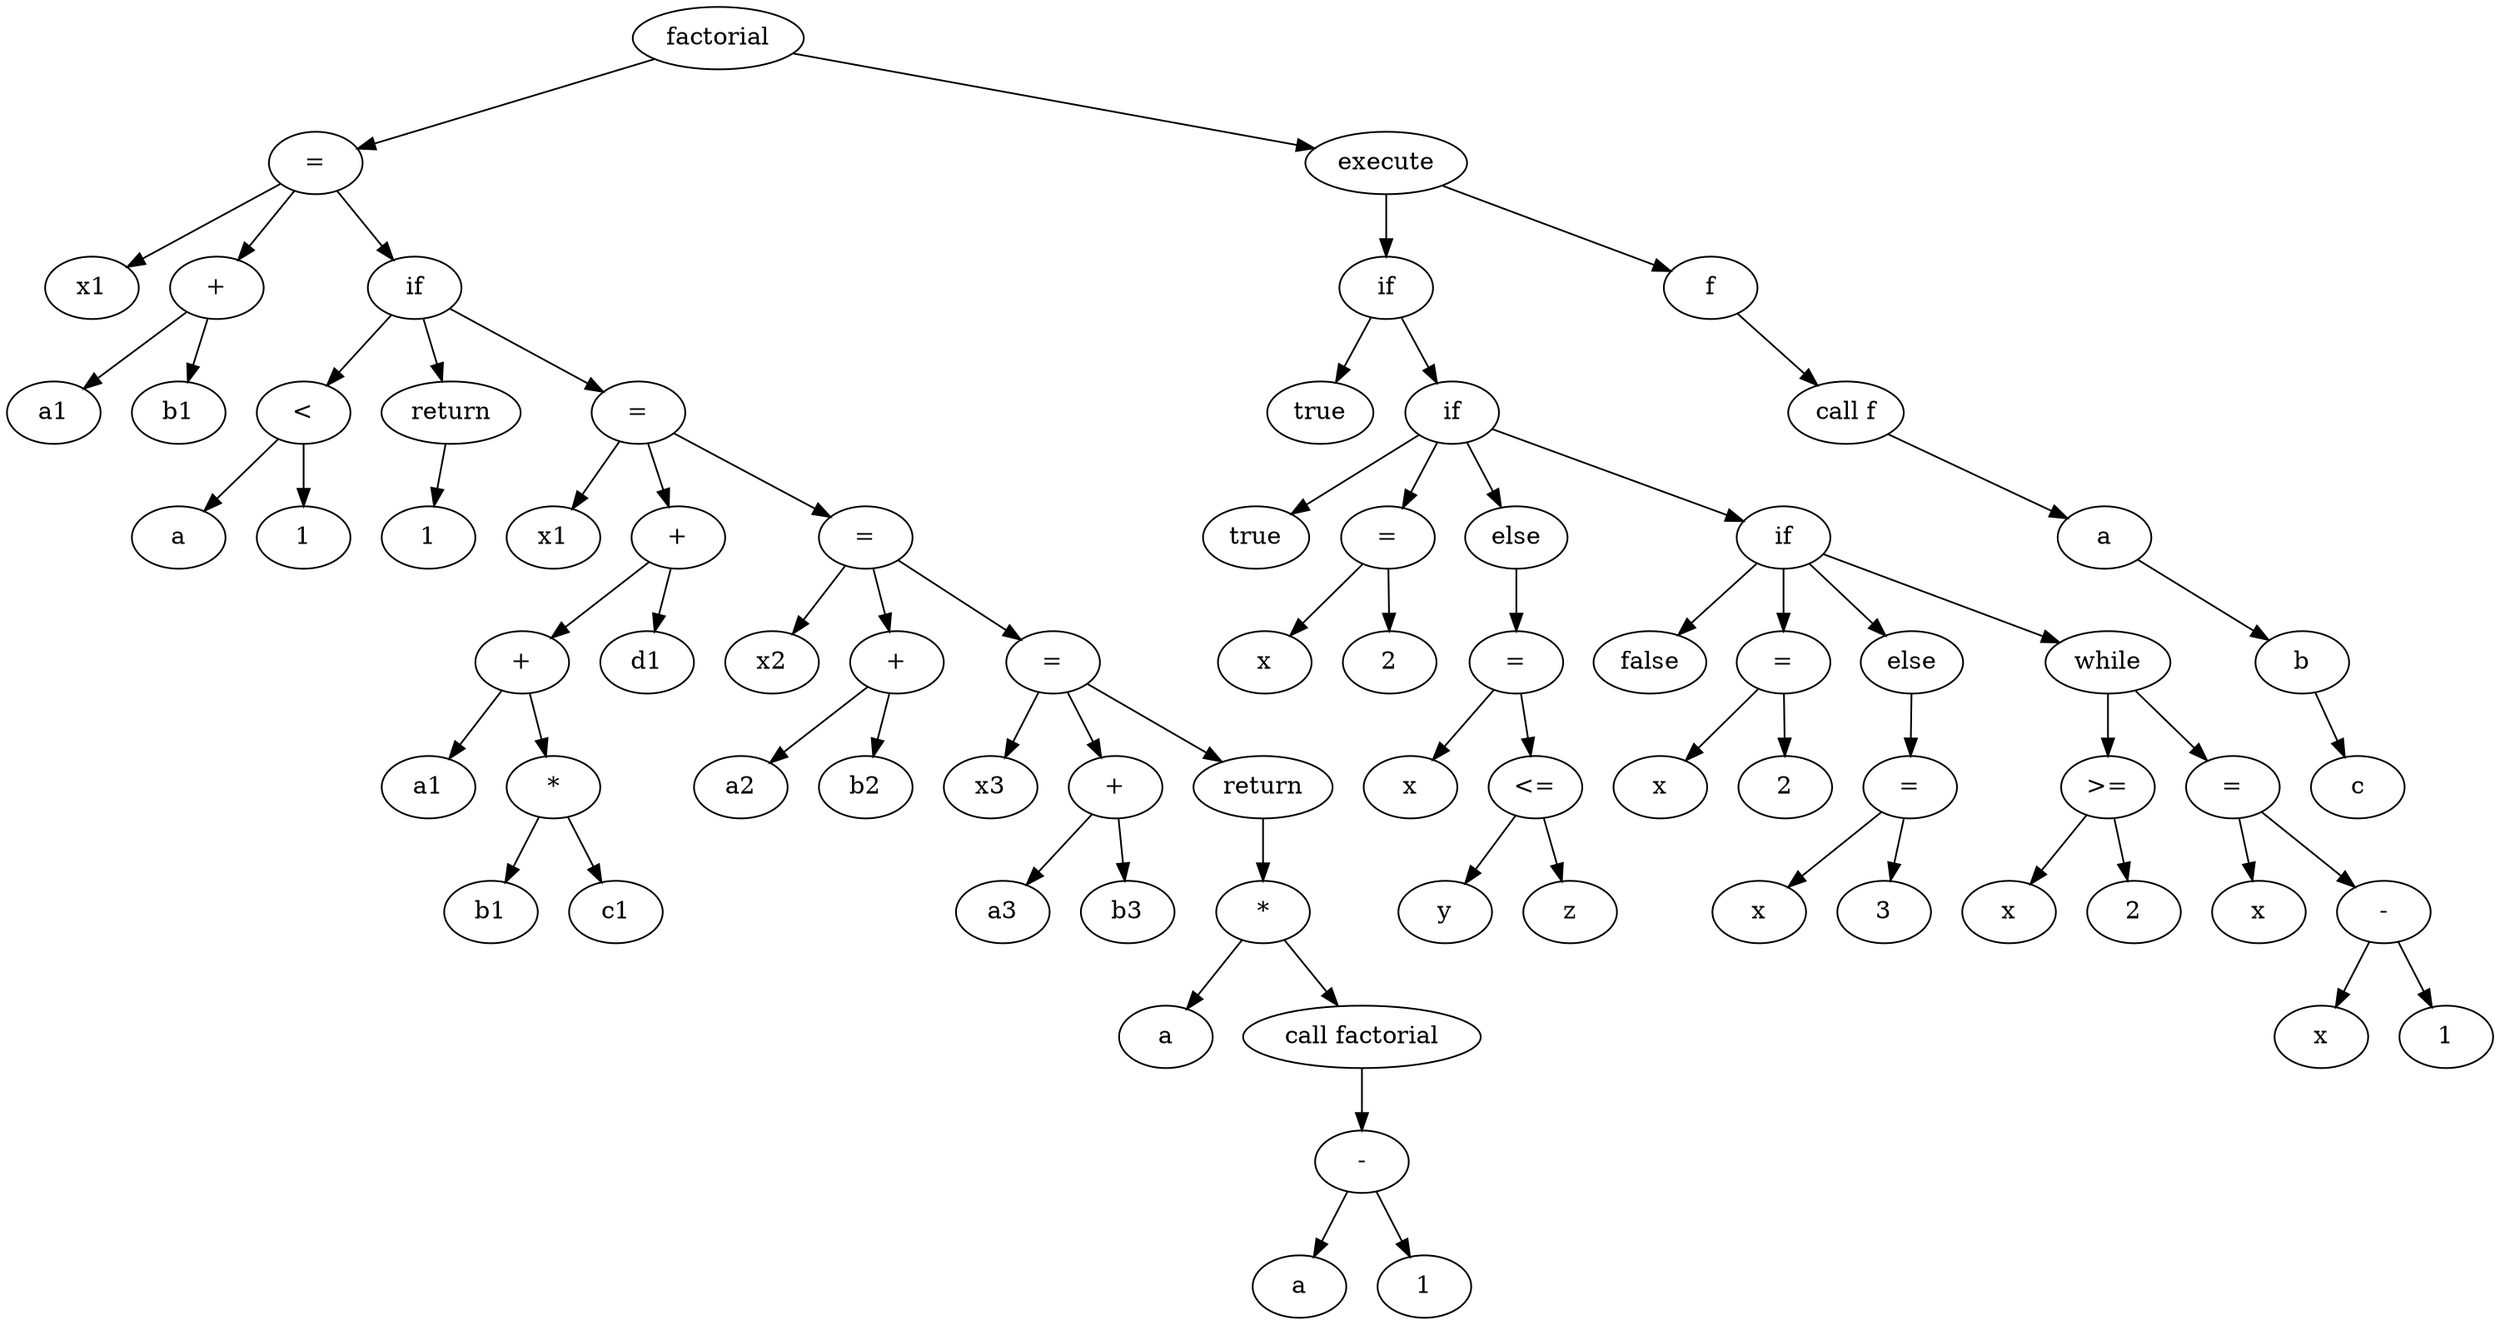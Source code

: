 # Executado assim: ./output2dot.sh 
# https://graphviz.org/doc/info/lang.html
digraph {
  x55d0f6bd1410 [label="factorial"];
  x55d0f6bd1410 -> x55d0f6bd1730
  x55d0f6bd1410 -> x55d0f6bd2490
  x55d0f6bd1730 [label="="];
  x55d0f6bd1730 -> x55d0f6bd15f0
  x55d0f6bd1730 -> x55d0f6bd1670
  x55d0f6bd1730 -> x55d0f6bd1790
  x55d0f6bd15f0 [label="x1"];
  x55d0f6bd1670 [label="+"];
  x55d0f6bd1670 -> x55d0f6bd1650
  x55d0f6bd1670 -> x55d0f6bd16f0
  x55d0f6bd1650 [label="a1"];
  x55d0f6bd16f0 [label="b1"];
  x55d0f6bd1790 [label="if"];
  x55d0f6bd1790 -> x55d0f6bd1830
  x55d0f6bd1790 -> x55d0f6bd18f0
  x55d0f6bd1790 -> x55d0f6bd1cd0
  x55d0f6bd1830 [label="<"];
  x55d0f6bd1830 -> x55d0f6bd1810
  x55d0f6bd1830 -> x55d0f6bd18b0
  x55d0f6bd1810 [label="a"];
  x55d0f6bd18b0 [label="1"];
  x55d0f6bd18f0 [label="return"];
  x55d0f6bd18f0 -> x55d0f6bd1970
  x55d0f6bd1970 [label="1"];
  x55d0f6bd1cd0 [label="="];
  x55d0f6bd1cd0 -> x55d0f6bd1a10
  x55d0f6bd1cd0 -> x55d0f6bd1c10
  x55d0f6bd1cd0 -> x55d0f6bd1eb0
  x55d0f6bd1a10 [label="x1"];
  x55d0f6bd1c10 [label="+"];
  x55d0f6bd1c10 -> x55d0f6bd1a90
  x55d0f6bd1c10 -> x55d0f6bd1c90
  x55d0f6bd1a90 [label="+"];
  x55d0f6bd1a90 -> x55d0f6bd1a70
  x55d0f6bd1a90 -> x55d0f6bd1b30
  x55d0f6bd1a70 [label="a1"];
  x55d0f6bd1b30 [label="*"];
  x55d0f6bd1b30 -> x55d0f6bd1b10
  x55d0f6bd1b30 -> x55d0f6bd1bb0
  x55d0f6bd1b10 [label="b1"];
  x55d0f6bd1bb0 [label="c1"];
  x55d0f6bd1c90 [label="d1"];
  x55d0f6bd1eb0 [label="="];
  x55d0f6bd1eb0 -> x55d0f6bd1d70
  x55d0f6bd1eb0 -> x55d0f6bd1df0
  x55d0f6bd1eb0 -> x55d0f6bd2090
  x55d0f6bd1d70 [label="x2"];
  x55d0f6bd1df0 [label="+"];
  x55d0f6bd1df0 -> x55d0f6bd1dd0
  x55d0f6bd1df0 -> x55d0f6bd1e70
  x55d0f6bd1dd0 [label="a2"];
  x55d0f6bd1e70 [label="b2"];
  x55d0f6bd2090 [label="="];
  x55d0f6bd2090 -> x55d0f6bd1f50
  x55d0f6bd2090 -> x55d0f6bd1fd0
  x55d0f6bd2090 -> x55d0f6bd20f0
  x55d0f6bd1f50 [label="x3"];
  x55d0f6bd1fd0 [label="+"];
  x55d0f6bd1fd0 -> x55d0f6bd1fb0
  x55d0f6bd1fd0 -> x55d0f6bd2050
  x55d0f6bd1fb0 [label="a3"];
  x55d0f6bd2050 [label="b3"];
  x55d0f6bd20f0 [label="return"];
  x55d0f6bd20f0 -> x55d0f6bd2190
  x55d0f6bd2190 [label="*"];
  x55d0f6bd2190 -> x55d0f6bd2170
  x55d0f6bd2190 -> x55d0f6bd2210
  x55d0f6bd2170 [label="a"];
  x55d0f6bd2210 [label="call factorial"];
  x55d0f6bd2210 -> x55d0f6bd22d0
  x55d0f6bd22d0 [label="-"];
  x55d0f6bd22d0 -> x55d0f6bd22b0
  x55d0f6bd22d0 -> x55d0f6bd2350
  x55d0f6bd22b0 [label="a"];
  x55d0f6bd2350 [label="1"];
  x55d0f6bd2490 [label="execute"];
  x55d0f6bd2490 -> x55d0f6bd24b0
  x55d0f6bd2490 -> x55d0f6bd3230
  x55d0f6bd24b0 [label="if"];
  x55d0f6bd24b0 -> x55d0f6bd2530
  x55d0f6bd24b0 -> x55d0f6bd2570
  x55d0f6bd2530 [label="true"];
  x55d0f6bd2570 [label="if"];
  x55d0f6bd2570 -> x55d0f6bd25f0
  x55d0f6bd2570 -> x55d0f6bd26d0
  x55d0f6bd2570 -> x55d0f6bd2730
  x55d0f6bd2570 -> x55d0f6bd2990
  x55d0f6bd25f0 [label="true"];
  x55d0f6bd26d0 [label="="];
  x55d0f6bd26d0 -> x55d0f6bd2650
  x55d0f6bd26d0 -> x55d0f6bd26b0
  x55d0f6bd2650 [label="x"];
  x55d0f6bd26b0 [label="2"];
  x55d0f6bd2730 [label="else"];
  x55d0f6bd2730 -> x55d0f6bd28f0
  x55d0f6bd28f0 [label="="];
  x55d0f6bd28f0 -> x55d0f6bd27b0
  x55d0f6bd28f0 -> x55d0f6bd2830
  x55d0f6bd27b0 [label="x"];
  x55d0f6bd2830 [label="<="];
  x55d0f6bd2830 -> x55d0f6bd2810
  x55d0f6bd2830 -> x55d0f6bd28b0
  x55d0f6bd2810 [label="y"];
  x55d0f6bd28b0 [label="z"];
  x55d0f6bd2990 [label="if"];
  x55d0f6bd2990 -> x55d0f6bd2a10
  x55d0f6bd2990 -> x55d0f6bd2af0
  x55d0f6bd2990 -> x55d0f6bd2b50
  x55d0f6bd2990 -> x55d0f6bd2cf0
  x55d0f6bd2a10 [label="false"];
  x55d0f6bd2af0 [label="="];
  x55d0f6bd2af0 -> x55d0f6bd2a70
  x55d0f6bd2af0 -> x55d0f6bd2ad0
  x55d0f6bd2a70 [label="x"];
  x55d0f6bd2ad0 [label="2"];
  x55d0f6bd2b50 [label="else"];
  x55d0f6bd2b50 -> x55d0f6bd2c50
  x55d0f6bd2c50 [label="="];
  x55d0f6bd2c50 -> x55d0f6bd2bd0
  x55d0f6bd2c50 -> x55d0f6bd2c30
  x55d0f6bd2bd0 [label="x"];
  x55d0f6bd2c30 [label="3"];
  x55d0f6bd2cf0 [label="while"];
  x55d0f6bd2cf0 -> x55d0f6bd2d90
  x55d0f6bd2cf0 -> x55d0f6bd2fd0
  x55d0f6bd2d90 [label=">="];
  x55d0f6bd2d90 -> x55d0f6bd2d70
  x55d0f6bd2d90 -> x55d0f6bd2e10
  x55d0f6bd2d70 [label="x"];
  x55d0f6bd2e10 [label="2"];
  x55d0f6bd2fd0 [label="="];
  x55d0f6bd2fd0 -> x55d0f6bd2e90
  x55d0f6bd2fd0 -> x55d0f6bd2f10
  x55d0f6bd2e90 [label="x"];
  x55d0f6bd2f10 [label="-"];
  x55d0f6bd2f10 -> x55d0f6bd2ef0
  x55d0f6bd2f10 -> x55d0f6bd2f90
  x55d0f6bd2ef0 [label="x"];
  x55d0f6bd2f90 [label="1"];
  x55d0f6bd3230 [label="f"];
  x55d0f6bd3230 -> x55d0f6bd3290
  x55d0f6bd3290 [label="call f"];
  x55d0f6bd3290 -> x55d0f6bd3330
  x55d0f6bd3330 [label="a"];
  x55d0f6bd3330 -> x55d0f6bd3390
  x55d0f6bd3390 [label="b"];
  x55d0f6bd3390 -> x55d0f6bd33f0
  x55d0f6bd33f0 [label="c"];
}
